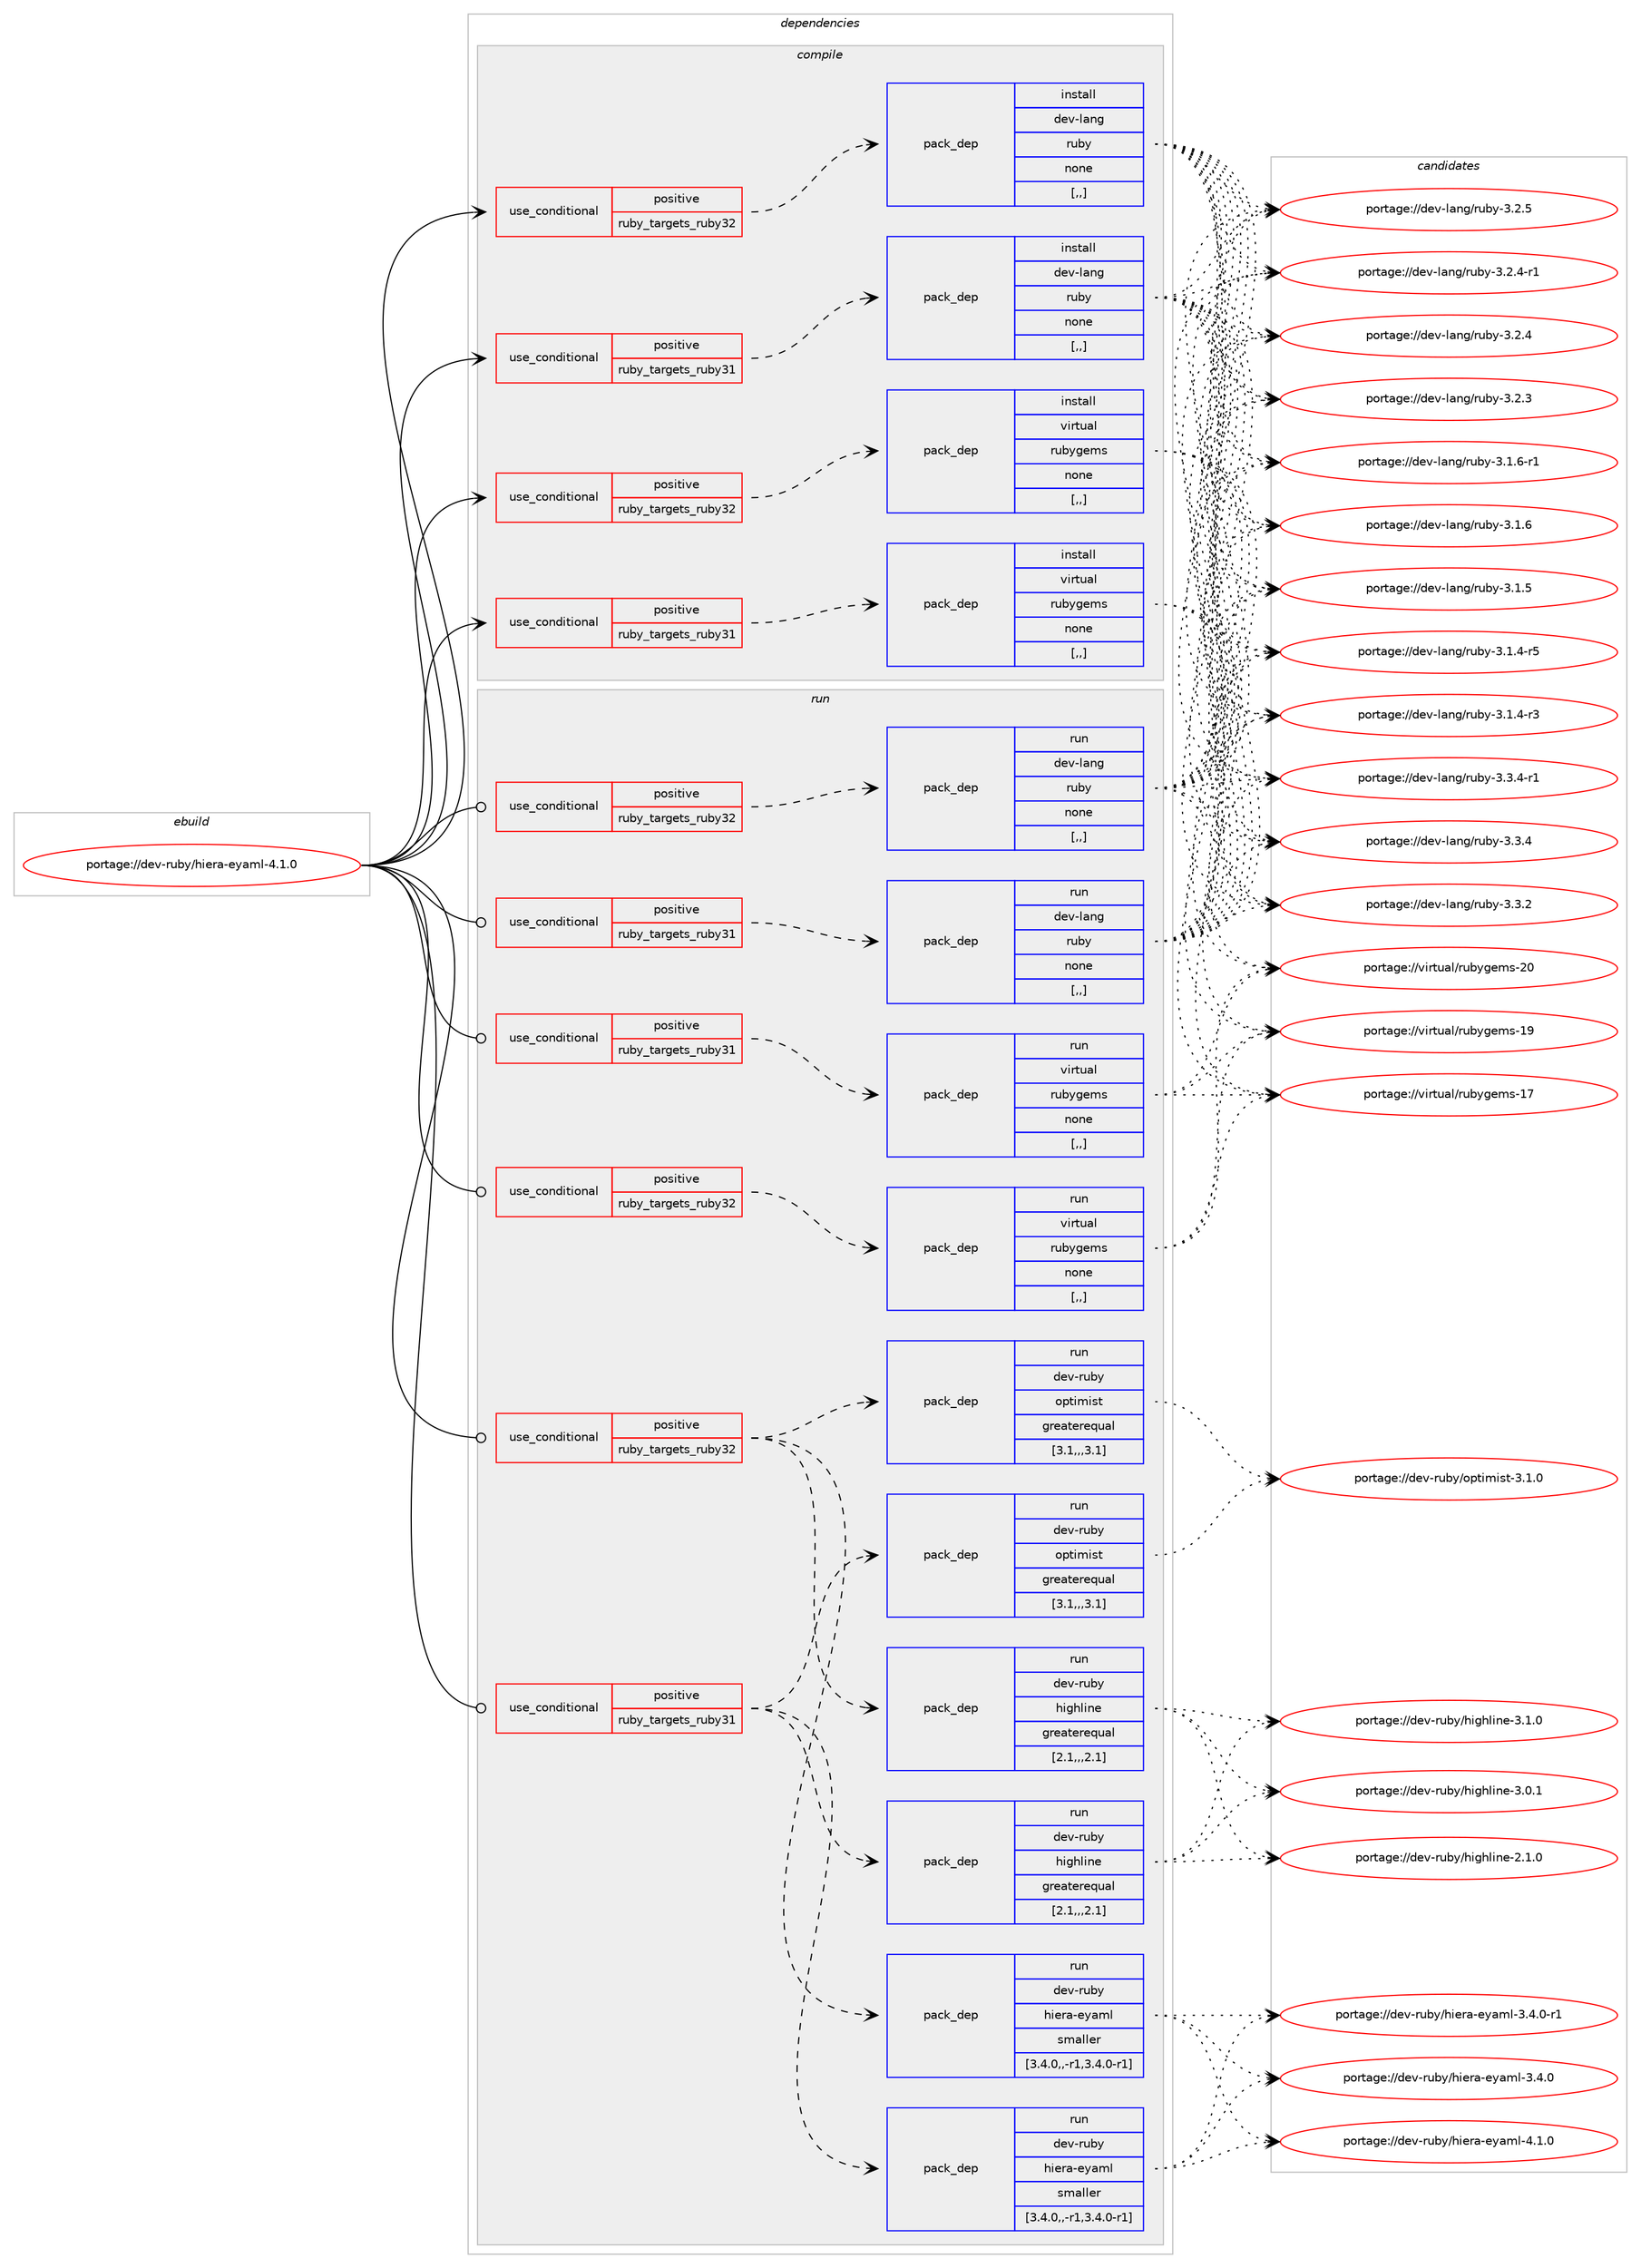 digraph prolog {

# *************
# Graph options
# *************

newrank=true;
concentrate=true;
compound=true;
graph [rankdir=LR,fontname=Helvetica,fontsize=10,ranksep=1.5];#, ranksep=2.5, nodesep=0.2];
edge  [arrowhead=vee];
node  [fontname=Helvetica,fontsize=10];

# **********
# The ebuild
# **********

subgraph cluster_leftcol {
color=gray;
label=<<i>ebuild</i>>;
id [label="portage://dev-ruby/hiera-eyaml-4.1.0", color=red, width=4, href="../dev-ruby/hiera-eyaml-4.1.0.svg"];
}

# ****************
# The dependencies
# ****************

subgraph cluster_midcol {
color=gray;
label=<<i>dependencies</i>>;
subgraph cluster_compile {
fillcolor="#eeeeee";
style=filled;
label=<<i>compile</i>>;
subgraph cond48667 {
dependency185811 [label=<<TABLE BORDER="0" CELLBORDER="1" CELLSPACING="0" CELLPADDING="4"><TR><TD ROWSPAN="3" CELLPADDING="10">use_conditional</TD></TR><TR><TD>positive</TD></TR><TR><TD>ruby_targets_ruby31</TD></TR></TABLE>>, shape=none, color=red];
subgraph pack135815 {
dependency185812 [label=<<TABLE BORDER="0" CELLBORDER="1" CELLSPACING="0" CELLPADDING="4" WIDTH="220"><TR><TD ROWSPAN="6" CELLPADDING="30">pack_dep</TD></TR><TR><TD WIDTH="110">install</TD></TR><TR><TD>dev-lang</TD></TR><TR><TD>ruby</TD></TR><TR><TD>none</TD></TR><TR><TD>[,,]</TD></TR></TABLE>>, shape=none, color=blue];
}
dependency185811:e -> dependency185812:w [weight=20,style="dashed",arrowhead="vee"];
}
id:e -> dependency185811:w [weight=20,style="solid",arrowhead="vee"];
subgraph cond48668 {
dependency185813 [label=<<TABLE BORDER="0" CELLBORDER="1" CELLSPACING="0" CELLPADDING="4"><TR><TD ROWSPAN="3" CELLPADDING="10">use_conditional</TD></TR><TR><TD>positive</TD></TR><TR><TD>ruby_targets_ruby31</TD></TR></TABLE>>, shape=none, color=red];
subgraph pack135816 {
dependency185814 [label=<<TABLE BORDER="0" CELLBORDER="1" CELLSPACING="0" CELLPADDING="4" WIDTH="220"><TR><TD ROWSPAN="6" CELLPADDING="30">pack_dep</TD></TR><TR><TD WIDTH="110">install</TD></TR><TR><TD>virtual</TD></TR><TR><TD>rubygems</TD></TR><TR><TD>none</TD></TR><TR><TD>[,,]</TD></TR></TABLE>>, shape=none, color=blue];
}
dependency185813:e -> dependency185814:w [weight=20,style="dashed",arrowhead="vee"];
}
id:e -> dependency185813:w [weight=20,style="solid",arrowhead="vee"];
subgraph cond48669 {
dependency185815 [label=<<TABLE BORDER="0" CELLBORDER="1" CELLSPACING="0" CELLPADDING="4"><TR><TD ROWSPAN="3" CELLPADDING="10">use_conditional</TD></TR><TR><TD>positive</TD></TR><TR><TD>ruby_targets_ruby32</TD></TR></TABLE>>, shape=none, color=red];
subgraph pack135817 {
dependency185816 [label=<<TABLE BORDER="0" CELLBORDER="1" CELLSPACING="0" CELLPADDING="4" WIDTH="220"><TR><TD ROWSPAN="6" CELLPADDING="30">pack_dep</TD></TR><TR><TD WIDTH="110">install</TD></TR><TR><TD>dev-lang</TD></TR><TR><TD>ruby</TD></TR><TR><TD>none</TD></TR><TR><TD>[,,]</TD></TR></TABLE>>, shape=none, color=blue];
}
dependency185815:e -> dependency185816:w [weight=20,style="dashed",arrowhead="vee"];
}
id:e -> dependency185815:w [weight=20,style="solid",arrowhead="vee"];
subgraph cond48670 {
dependency185817 [label=<<TABLE BORDER="0" CELLBORDER="1" CELLSPACING="0" CELLPADDING="4"><TR><TD ROWSPAN="3" CELLPADDING="10">use_conditional</TD></TR><TR><TD>positive</TD></TR><TR><TD>ruby_targets_ruby32</TD></TR></TABLE>>, shape=none, color=red];
subgraph pack135818 {
dependency185818 [label=<<TABLE BORDER="0" CELLBORDER="1" CELLSPACING="0" CELLPADDING="4" WIDTH="220"><TR><TD ROWSPAN="6" CELLPADDING="30">pack_dep</TD></TR><TR><TD WIDTH="110">install</TD></TR><TR><TD>virtual</TD></TR><TR><TD>rubygems</TD></TR><TR><TD>none</TD></TR><TR><TD>[,,]</TD></TR></TABLE>>, shape=none, color=blue];
}
dependency185817:e -> dependency185818:w [weight=20,style="dashed",arrowhead="vee"];
}
id:e -> dependency185817:w [weight=20,style="solid",arrowhead="vee"];
}
subgraph cluster_compileandrun {
fillcolor="#eeeeee";
style=filled;
label=<<i>compile and run</i>>;
}
subgraph cluster_run {
fillcolor="#eeeeee";
style=filled;
label=<<i>run</i>>;
subgraph cond48671 {
dependency185819 [label=<<TABLE BORDER="0" CELLBORDER="1" CELLSPACING="0" CELLPADDING="4"><TR><TD ROWSPAN="3" CELLPADDING="10">use_conditional</TD></TR><TR><TD>positive</TD></TR><TR><TD>ruby_targets_ruby31</TD></TR></TABLE>>, shape=none, color=red];
subgraph pack135819 {
dependency185820 [label=<<TABLE BORDER="0" CELLBORDER="1" CELLSPACING="0" CELLPADDING="4" WIDTH="220"><TR><TD ROWSPAN="6" CELLPADDING="30">pack_dep</TD></TR><TR><TD WIDTH="110">run</TD></TR><TR><TD>dev-lang</TD></TR><TR><TD>ruby</TD></TR><TR><TD>none</TD></TR><TR><TD>[,,]</TD></TR></TABLE>>, shape=none, color=blue];
}
dependency185819:e -> dependency185820:w [weight=20,style="dashed",arrowhead="vee"];
}
id:e -> dependency185819:w [weight=20,style="solid",arrowhead="odot"];
subgraph cond48672 {
dependency185821 [label=<<TABLE BORDER="0" CELLBORDER="1" CELLSPACING="0" CELLPADDING="4"><TR><TD ROWSPAN="3" CELLPADDING="10">use_conditional</TD></TR><TR><TD>positive</TD></TR><TR><TD>ruby_targets_ruby31</TD></TR></TABLE>>, shape=none, color=red];
subgraph pack135820 {
dependency185822 [label=<<TABLE BORDER="0" CELLBORDER="1" CELLSPACING="0" CELLPADDING="4" WIDTH="220"><TR><TD ROWSPAN="6" CELLPADDING="30">pack_dep</TD></TR><TR><TD WIDTH="110">run</TD></TR><TR><TD>dev-ruby</TD></TR><TR><TD>highline</TD></TR><TR><TD>greaterequal</TD></TR><TR><TD>[2.1,,,2.1]</TD></TR></TABLE>>, shape=none, color=blue];
}
dependency185821:e -> dependency185822:w [weight=20,style="dashed",arrowhead="vee"];
subgraph pack135821 {
dependency185823 [label=<<TABLE BORDER="0" CELLBORDER="1" CELLSPACING="0" CELLPADDING="4" WIDTH="220"><TR><TD ROWSPAN="6" CELLPADDING="30">pack_dep</TD></TR><TR><TD WIDTH="110">run</TD></TR><TR><TD>dev-ruby</TD></TR><TR><TD>optimist</TD></TR><TR><TD>greaterequal</TD></TR><TR><TD>[3.1,,,3.1]</TD></TR></TABLE>>, shape=none, color=blue];
}
dependency185821:e -> dependency185823:w [weight=20,style="dashed",arrowhead="vee"];
subgraph pack135822 {
dependency185824 [label=<<TABLE BORDER="0" CELLBORDER="1" CELLSPACING="0" CELLPADDING="4" WIDTH="220"><TR><TD ROWSPAN="6" CELLPADDING="30">pack_dep</TD></TR><TR><TD WIDTH="110">run</TD></TR><TR><TD>dev-ruby</TD></TR><TR><TD>hiera-eyaml</TD></TR><TR><TD>smaller</TD></TR><TR><TD>[3.4.0,,-r1,3.4.0-r1]</TD></TR></TABLE>>, shape=none, color=blue];
}
dependency185821:e -> dependency185824:w [weight=20,style="dashed",arrowhead="vee"];
}
id:e -> dependency185821:w [weight=20,style="solid",arrowhead="odot"];
subgraph cond48673 {
dependency185825 [label=<<TABLE BORDER="0" CELLBORDER="1" CELLSPACING="0" CELLPADDING="4"><TR><TD ROWSPAN="3" CELLPADDING="10">use_conditional</TD></TR><TR><TD>positive</TD></TR><TR><TD>ruby_targets_ruby31</TD></TR></TABLE>>, shape=none, color=red];
subgraph pack135823 {
dependency185826 [label=<<TABLE BORDER="0" CELLBORDER="1" CELLSPACING="0" CELLPADDING="4" WIDTH="220"><TR><TD ROWSPAN="6" CELLPADDING="30">pack_dep</TD></TR><TR><TD WIDTH="110">run</TD></TR><TR><TD>virtual</TD></TR><TR><TD>rubygems</TD></TR><TR><TD>none</TD></TR><TR><TD>[,,]</TD></TR></TABLE>>, shape=none, color=blue];
}
dependency185825:e -> dependency185826:w [weight=20,style="dashed",arrowhead="vee"];
}
id:e -> dependency185825:w [weight=20,style="solid",arrowhead="odot"];
subgraph cond48674 {
dependency185827 [label=<<TABLE BORDER="0" CELLBORDER="1" CELLSPACING="0" CELLPADDING="4"><TR><TD ROWSPAN="3" CELLPADDING="10">use_conditional</TD></TR><TR><TD>positive</TD></TR><TR><TD>ruby_targets_ruby32</TD></TR></TABLE>>, shape=none, color=red];
subgraph pack135824 {
dependency185828 [label=<<TABLE BORDER="0" CELLBORDER="1" CELLSPACING="0" CELLPADDING="4" WIDTH="220"><TR><TD ROWSPAN="6" CELLPADDING="30">pack_dep</TD></TR><TR><TD WIDTH="110">run</TD></TR><TR><TD>dev-lang</TD></TR><TR><TD>ruby</TD></TR><TR><TD>none</TD></TR><TR><TD>[,,]</TD></TR></TABLE>>, shape=none, color=blue];
}
dependency185827:e -> dependency185828:w [weight=20,style="dashed",arrowhead="vee"];
}
id:e -> dependency185827:w [weight=20,style="solid",arrowhead="odot"];
subgraph cond48675 {
dependency185829 [label=<<TABLE BORDER="0" CELLBORDER="1" CELLSPACING="0" CELLPADDING="4"><TR><TD ROWSPAN="3" CELLPADDING="10">use_conditional</TD></TR><TR><TD>positive</TD></TR><TR><TD>ruby_targets_ruby32</TD></TR></TABLE>>, shape=none, color=red];
subgraph pack135825 {
dependency185830 [label=<<TABLE BORDER="0" CELLBORDER="1" CELLSPACING="0" CELLPADDING="4" WIDTH="220"><TR><TD ROWSPAN="6" CELLPADDING="30">pack_dep</TD></TR><TR><TD WIDTH="110">run</TD></TR><TR><TD>dev-ruby</TD></TR><TR><TD>highline</TD></TR><TR><TD>greaterequal</TD></TR><TR><TD>[2.1,,,2.1]</TD></TR></TABLE>>, shape=none, color=blue];
}
dependency185829:e -> dependency185830:w [weight=20,style="dashed",arrowhead="vee"];
subgraph pack135826 {
dependency185831 [label=<<TABLE BORDER="0" CELLBORDER="1" CELLSPACING="0" CELLPADDING="4" WIDTH="220"><TR><TD ROWSPAN="6" CELLPADDING="30">pack_dep</TD></TR><TR><TD WIDTH="110">run</TD></TR><TR><TD>dev-ruby</TD></TR><TR><TD>optimist</TD></TR><TR><TD>greaterequal</TD></TR><TR><TD>[3.1,,,3.1]</TD></TR></TABLE>>, shape=none, color=blue];
}
dependency185829:e -> dependency185831:w [weight=20,style="dashed",arrowhead="vee"];
subgraph pack135827 {
dependency185832 [label=<<TABLE BORDER="0" CELLBORDER="1" CELLSPACING="0" CELLPADDING="4" WIDTH="220"><TR><TD ROWSPAN="6" CELLPADDING="30">pack_dep</TD></TR><TR><TD WIDTH="110">run</TD></TR><TR><TD>dev-ruby</TD></TR><TR><TD>hiera-eyaml</TD></TR><TR><TD>smaller</TD></TR><TR><TD>[3.4.0,,-r1,3.4.0-r1]</TD></TR></TABLE>>, shape=none, color=blue];
}
dependency185829:e -> dependency185832:w [weight=20,style="dashed",arrowhead="vee"];
}
id:e -> dependency185829:w [weight=20,style="solid",arrowhead="odot"];
subgraph cond48676 {
dependency185833 [label=<<TABLE BORDER="0" CELLBORDER="1" CELLSPACING="0" CELLPADDING="4"><TR><TD ROWSPAN="3" CELLPADDING="10">use_conditional</TD></TR><TR><TD>positive</TD></TR><TR><TD>ruby_targets_ruby32</TD></TR></TABLE>>, shape=none, color=red];
subgraph pack135828 {
dependency185834 [label=<<TABLE BORDER="0" CELLBORDER="1" CELLSPACING="0" CELLPADDING="4" WIDTH="220"><TR><TD ROWSPAN="6" CELLPADDING="30">pack_dep</TD></TR><TR><TD WIDTH="110">run</TD></TR><TR><TD>virtual</TD></TR><TR><TD>rubygems</TD></TR><TR><TD>none</TD></TR><TR><TD>[,,]</TD></TR></TABLE>>, shape=none, color=blue];
}
dependency185833:e -> dependency185834:w [weight=20,style="dashed",arrowhead="vee"];
}
id:e -> dependency185833:w [weight=20,style="solid",arrowhead="odot"];
}
}

# **************
# The candidates
# **************

subgraph cluster_choices {
rank=same;
color=gray;
label=<<i>candidates</i>>;

subgraph choice135815 {
color=black;
nodesep=1;
choice100101118451089711010347114117981214551465146524511449 [label="portage://dev-lang/ruby-3.3.4-r1", color=red, width=4,href="../dev-lang/ruby-3.3.4-r1.svg"];
choice10010111845108971101034711411798121455146514652 [label="portage://dev-lang/ruby-3.3.4", color=red, width=4,href="../dev-lang/ruby-3.3.4.svg"];
choice10010111845108971101034711411798121455146514650 [label="portage://dev-lang/ruby-3.3.2", color=red, width=4,href="../dev-lang/ruby-3.3.2.svg"];
choice10010111845108971101034711411798121455146504653 [label="portage://dev-lang/ruby-3.2.5", color=red, width=4,href="../dev-lang/ruby-3.2.5.svg"];
choice100101118451089711010347114117981214551465046524511449 [label="portage://dev-lang/ruby-3.2.4-r1", color=red, width=4,href="../dev-lang/ruby-3.2.4-r1.svg"];
choice10010111845108971101034711411798121455146504652 [label="portage://dev-lang/ruby-3.2.4", color=red, width=4,href="../dev-lang/ruby-3.2.4.svg"];
choice10010111845108971101034711411798121455146504651 [label="portage://dev-lang/ruby-3.2.3", color=red, width=4,href="../dev-lang/ruby-3.2.3.svg"];
choice100101118451089711010347114117981214551464946544511449 [label="portage://dev-lang/ruby-3.1.6-r1", color=red, width=4,href="../dev-lang/ruby-3.1.6-r1.svg"];
choice10010111845108971101034711411798121455146494654 [label="portage://dev-lang/ruby-3.1.6", color=red, width=4,href="../dev-lang/ruby-3.1.6.svg"];
choice10010111845108971101034711411798121455146494653 [label="portage://dev-lang/ruby-3.1.5", color=red, width=4,href="../dev-lang/ruby-3.1.5.svg"];
choice100101118451089711010347114117981214551464946524511453 [label="portage://dev-lang/ruby-3.1.4-r5", color=red, width=4,href="../dev-lang/ruby-3.1.4-r5.svg"];
choice100101118451089711010347114117981214551464946524511451 [label="portage://dev-lang/ruby-3.1.4-r3", color=red, width=4,href="../dev-lang/ruby-3.1.4-r3.svg"];
dependency185812:e -> choice100101118451089711010347114117981214551465146524511449:w [style=dotted,weight="100"];
dependency185812:e -> choice10010111845108971101034711411798121455146514652:w [style=dotted,weight="100"];
dependency185812:e -> choice10010111845108971101034711411798121455146514650:w [style=dotted,weight="100"];
dependency185812:e -> choice10010111845108971101034711411798121455146504653:w [style=dotted,weight="100"];
dependency185812:e -> choice100101118451089711010347114117981214551465046524511449:w [style=dotted,weight="100"];
dependency185812:e -> choice10010111845108971101034711411798121455146504652:w [style=dotted,weight="100"];
dependency185812:e -> choice10010111845108971101034711411798121455146504651:w [style=dotted,weight="100"];
dependency185812:e -> choice100101118451089711010347114117981214551464946544511449:w [style=dotted,weight="100"];
dependency185812:e -> choice10010111845108971101034711411798121455146494654:w [style=dotted,weight="100"];
dependency185812:e -> choice10010111845108971101034711411798121455146494653:w [style=dotted,weight="100"];
dependency185812:e -> choice100101118451089711010347114117981214551464946524511453:w [style=dotted,weight="100"];
dependency185812:e -> choice100101118451089711010347114117981214551464946524511451:w [style=dotted,weight="100"];
}
subgraph choice135816 {
color=black;
nodesep=1;
choice118105114116117971084711411798121103101109115455048 [label="portage://virtual/rubygems-20", color=red, width=4,href="../virtual/rubygems-20.svg"];
choice118105114116117971084711411798121103101109115454957 [label="portage://virtual/rubygems-19", color=red, width=4,href="../virtual/rubygems-19.svg"];
choice118105114116117971084711411798121103101109115454955 [label="portage://virtual/rubygems-17", color=red, width=4,href="../virtual/rubygems-17.svg"];
dependency185814:e -> choice118105114116117971084711411798121103101109115455048:w [style=dotted,weight="100"];
dependency185814:e -> choice118105114116117971084711411798121103101109115454957:w [style=dotted,weight="100"];
dependency185814:e -> choice118105114116117971084711411798121103101109115454955:w [style=dotted,weight="100"];
}
subgraph choice135817 {
color=black;
nodesep=1;
choice100101118451089711010347114117981214551465146524511449 [label="portage://dev-lang/ruby-3.3.4-r1", color=red, width=4,href="../dev-lang/ruby-3.3.4-r1.svg"];
choice10010111845108971101034711411798121455146514652 [label="portage://dev-lang/ruby-3.3.4", color=red, width=4,href="../dev-lang/ruby-3.3.4.svg"];
choice10010111845108971101034711411798121455146514650 [label="portage://dev-lang/ruby-3.3.2", color=red, width=4,href="../dev-lang/ruby-3.3.2.svg"];
choice10010111845108971101034711411798121455146504653 [label="portage://dev-lang/ruby-3.2.5", color=red, width=4,href="../dev-lang/ruby-3.2.5.svg"];
choice100101118451089711010347114117981214551465046524511449 [label="portage://dev-lang/ruby-3.2.4-r1", color=red, width=4,href="../dev-lang/ruby-3.2.4-r1.svg"];
choice10010111845108971101034711411798121455146504652 [label="portage://dev-lang/ruby-3.2.4", color=red, width=4,href="../dev-lang/ruby-3.2.4.svg"];
choice10010111845108971101034711411798121455146504651 [label="portage://dev-lang/ruby-3.2.3", color=red, width=4,href="../dev-lang/ruby-3.2.3.svg"];
choice100101118451089711010347114117981214551464946544511449 [label="portage://dev-lang/ruby-3.1.6-r1", color=red, width=4,href="../dev-lang/ruby-3.1.6-r1.svg"];
choice10010111845108971101034711411798121455146494654 [label="portage://dev-lang/ruby-3.1.6", color=red, width=4,href="../dev-lang/ruby-3.1.6.svg"];
choice10010111845108971101034711411798121455146494653 [label="portage://dev-lang/ruby-3.1.5", color=red, width=4,href="../dev-lang/ruby-3.1.5.svg"];
choice100101118451089711010347114117981214551464946524511453 [label="portage://dev-lang/ruby-3.1.4-r5", color=red, width=4,href="../dev-lang/ruby-3.1.4-r5.svg"];
choice100101118451089711010347114117981214551464946524511451 [label="portage://dev-lang/ruby-3.1.4-r3", color=red, width=4,href="../dev-lang/ruby-3.1.4-r3.svg"];
dependency185816:e -> choice100101118451089711010347114117981214551465146524511449:w [style=dotted,weight="100"];
dependency185816:e -> choice10010111845108971101034711411798121455146514652:w [style=dotted,weight="100"];
dependency185816:e -> choice10010111845108971101034711411798121455146514650:w [style=dotted,weight="100"];
dependency185816:e -> choice10010111845108971101034711411798121455146504653:w [style=dotted,weight="100"];
dependency185816:e -> choice100101118451089711010347114117981214551465046524511449:w [style=dotted,weight="100"];
dependency185816:e -> choice10010111845108971101034711411798121455146504652:w [style=dotted,weight="100"];
dependency185816:e -> choice10010111845108971101034711411798121455146504651:w [style=dotted,weight="100"];
dependency185816:e -> choice100101118451089711010347114117981214551464946544511449:w [style=dotted,weight="100"];
dependency185816:e -> choice10010111845108971101034711411798121455146494654:w [style=dotted,weight="100"];
dependency185816:e -> choice10010111845108971101034711411798121455146494653:w [style=dotted,weight="100"];
dependency185816:e -> choice100101118451089711010347114117981214551464946524511453:w [style=dotted,weight="100"];
dependency185816:e -> choice100101118451089711010347114117981214551464946524511451:w [style=dotted,weight="100"];
}
subgraph choice135818 {
color=black;
nodesep=1;
choice118105114116117971084711411798121103101109115455048 [label="portage://virtual/rubygems-20", color=red, width=4,href="../virtual/rubygems-20.svg"];
choice118105114116117971084711411798121103101109115454957 [label="portage://virtual/rubygems-19", color=red, width=4,href="../virtual/rubygems-19.svg"];
choice118105114116117971084711411798121103101109115454955 [label="portage://virtual/rubygems-17", color=red, width=4,href="../virtual/rubygems-17.svg"];
dependency185818:e -> choice118105114116117971084711411798121103101109115455048:w [style=dotted,weight="100"];
dependency185818:e -> choice118105114116117971084711411798121103101109115454957:w [style=dotted,weight="100"];
dependency185818:e -> choice118105114116117971084711411798121103101109115454955:w [style=dotted,weight="100"];
}
subgraph choice135819 {
color=black;
nodesep=1;
choice100101118451089711010347114117981214551465146524511449 [label="portage://dev-lang/ruby-3.3.4-r1", color=red, width=4,href="../dev-lang/ruby-3.3.4-r1.svg"];
choice10010111845108971101034711411798121455146514652 [label="portage://dev-lang/ruby-3.3.4", color=red, width=4,href="../dev-lang/ruby-3.3.4.svg"];
choice10010111845108971101034711411798121455146514650 [label="portage://dev-lang/ruby-3.3.2", color=red, width=4,href="../dev-lang/ruby-3.3.2.svg"];
choice10010111845108971101034711411798121455146504653 [label="portage://dev-lang/ruby-3.2.5", color=red, width=4,href="../dev-lang/ruby-3.2.5.svg"];
choice100101118451089711010347114117981214551465046524511449 [label="portage://dev-lang/ruby-3.2.4-r1", color=red, width=4,href="../dev-lang/ruby-3.2.4-r1.svg"];
choice10010111845108971101034711411798121455146504652 [label="portage://dev-lang/ruby-3.2.4", color=red, width=4,href="../dev-lang/ruby-3.2.4.svg"];
choice10010111845108971101034711411798121455146504651 [label="portage://dev-lang/ruby-3.2.3", color=red, width=4,href="../dev-lang/ruby-3.2.3.svg"];
choice100101118451089711010347114117981214551464946544511449 [label="portage://dev-lang/ruby-3.1.6-r1", color=red, width=4,href="../dev-lang/ruby-3.1.6-r1.svg"];
choice10010111845108971101034711411798121455146494654 [label="portage://dev-lang/ruby-3.1.6", color=red, width=4,href="../dev-lang/ruby-3.1.6.svg"];
choice10010111845108971101034711411798121455146494653 [label="portage://dev-lang/ruby-3.1.5", color=red, width=4,href="../dev-lang/ruby-3.1.5.svg"];
choice100101118451089711010347114117981214551464946524511453 [label="portage://dev-lang/ruby-3.1.4-r5", color=red, width=4,href="../dev-lang/ruby-3.1.4-r5.svg"];
choice100101118451089711010347114117981214551464946524511451 [label="portage://dev-lang/ruby-3.1.4-r3", color=red, width=4,href="../dev-lang/ruby-3.1.4-r3.svg"];
dependency185820:e -> choice100101118451089711010347114117981214551465146524511449:w [style=dotted,weight="100"];
dependency185820:e -> choice10010111845108971101034711411798121455146514652:w [style=dotted,weight="100"];
dependency185820:e -> choice10010111845108971101034711411798121455146514650:w [style=dotted,weight="100"];
dependency185820:e -> choice10010111845108971101034711411798121455146504653:w [style=dotted,weight="100"];
dependency185820:e -> choice100101118451089711010347114117981214551465046524511449:w [style=dotted,weight="100"];
dependency185820:e -> choice10010111845108971101034711411798121455146504652:w [style=dotted,weight="100"];
dependency185820:e -> choice10010111845108971101034711411798121455146504651:w [style=dotted,weight="100"];
dependency185820:e -> choice100101118451089711010347114117981214551464946544511449:w [style=dotted,weight="100"];
dependency185820:e -> choice10010111845108971101034711411798121455146494654:w [style=dotted,weight="100"];
dependency185820:e -> choice10010111845108971101034711411798121455146494653:w [style=dotted,weight="100"];
dependency185820:e -> choice100101118451089711010347114117981214551464946524511453:w [style=dotted,weight="100"];
dependency185820:e -> choice100101118451089711010347114117981214551464946524511451:w [style=dotted,weight="100"];
}
subgraph choice135820 {
color=black;
nodesep=1;
choice100101118451141179812147104105103104108105110101455146494648 [label="portage://dev-ruby/highline-3.1.0", color=red, width=4,href="../dev-ruby/highline-3.1.0.svg"];
choice100101118451141179812147104105103104108105110101455146484649 [label="portage://dev-ruby/highline-3.0.1", color=red, width=4,href="../dev-ruby/highline-3.0.1.svg"];
choice100101118451141179812147104105103104108105110101455046494648 [label="portage://dev-ruby/highline-2.1.0", color=red, width=4,href="../dev-ruby/highline-2.1.0.svg"];
dependency185822:e -> choice100101118451141179812147104105103104108105110101455146494648:w [style=dotted,weight="100"];
dependency185822:e -> choice100101118451141179812147104105103104108105110101455146484649:w [style=dotted,weight="100"];
dependency185822:e -> choice100101118451141179812147104105103104108105110101455046494648:w [style=dotted,weight="100"];
}
subgraph choice135821 {
color=black;
nodesep=1;
choice100101118451141179812147111112116105109105115116455146494648 [label="portage://dev-ruby/optimist-3.1.0", color=red, width=4,href="../dev-ruby/optimist-3.1.0.svg"];
dependency185823:e -> choice100101118451141179812147111112116105109105115116455146494648:w [style=dotted,weight="100"];
}
subgraph choice135822 {
color=black;
nodesep=1;
choice100101118451141179812147104105101114974510112197109108455246494648 [label="portage://dev-ruby/hiera-eyaml-4.1.0", color=red, width=4,href="../dev-ruby/hiera-eyaml-4.1.0.svg"];
choice1001011184511411798121471041051011149745101121971091084551465246484511449 [label="portage://dev-ruby/hiera-eyaml-3.4.0-r1", color=red, width=4,href="../dev-ruby/hiera-eyaml-3.4.0-r1.svg"];
choice100101118451141179812147104105101114974510112197109108455146524648 [label="portage://dev-ruby/hiera-eyaml-3.4.0", color=red, width=4,href="../dev-ruby/hiera-eyaml-3.4.0.svg"];
dependency185824:e -> choice100101118451141179812147104105101114974510112197109108455246494648:w [style=dotted,weight="100"];
dependency185824:e -> choice1001011184511411798121471041051011149745101121971091084551465246484511449:w [style=dotted,weight="100"];
dependency185824:e -> choice100101118451141179812147104105101114974510112197109108455146524648:w [style=dotted,weight="100"];
}
subgraph choice135823 {
color=black;
nodesep=1;
choice118105114116117971084711411798121103101109115455048 [label="portage://virtual/rubygems-20", color=red, width=4,href="../virtual/rubygems-20.svg"];
choice118105114116117971084711411798121103101109115454957 [label="portage://virtual/rubygems-19", color=red, width=4,href="../virtual/rubygems-19.svg"];
choice118105114116117971084711411798121103101109115454955 [label="portage://virtual/rubygems-17", color=red, width=4,href="../virtual/rubygems-17.svg"];
dependency185826:e -> choice118105114116117971084711411798121103101109115455048:w [style=dotted,weight="100"];
dependency185826:e -> choice118105114116117971084711411798121103101109115454957:w [style=dotted,weight="100"];
dependency185826:e -> choice118105114116117971084711411798121103101109115454955:w [style=dotted,weight="100"];
}
subgraph choice135824 {
color=black;
nodesep=1;
choice100101118451089711010347114117981214551465146524511449 [label="portage://dev-lang/ruby-3.3.4-r1", color=red, width=4,href="../dev-lang/ruby-3.3.4-r1.svg"];
choice10010111845108971101034711411798121455146514652 [label="portage://dev-lang/ruby-3.3.4", color=red, width=4,href="../dev-lang/ruby-3.3.4.svg"];
choice10010111845108971101034711411798121455146514650 [label="portage://dev-lang/ruby-3.3.2", color=red, width=4,href="../dev-lang/ruby-3.3.2.svg"];
choice10010111845108971101034711411798121455146504653 [label="portage://dev-lang/ruby-3.2.5", color=red, width=4,href="../dev-lang/ruby-3.2.5.svg"];
choice100101118451089711010347114117981214551465046524511449 [label="portage://dev-lang/ruby-3.2.4-r1", color=red, width=4,href="../dev-lang/ruby-3.2.4-r1.svg"];
choice10010111845108971101034711411798121455146504652 [label="portage://dev-lang/ruby-3.2.4", color=red, width=4,href="../dev-lang/ruby-3.2.4.svg"];
choice10010111845108971101034711411798121455146504651 [label="portage://dev-lang/ruby-3.2.3", color=red, width=4,href="../dev-lang/ruby-3.2.3.svg"];
choice100101118451089711010347114117981214551464946544511449 [label="portage://dev-lang/ruby-3.1.6-r1", color=red, width=4,href="../dev-lang/ruby-3.1.6-r1.svg"];
choice10010111845108971101034711411798121455146494654 [label="portage://dev-lang/ruby-3.1.6", color=red, width=4,href="../dev-lang/ruby-3.1.6.svg"];
choice10010111845108971101034711411798121455146494653 [label="portage://dev-lang/ruby-3.1.5", color=red, width=4,href="../dev-lang/ruby-3.1.5.svg"];
choice100101118451089711010347114117981214551464946524511453 [label="portage://dev-lang/ruby-3.1.4-r5", color=red, width=4,href="../dev-lang/ruby-3.1.4-r5.svg"];
choice100101118451089711010347114117981214551464946524511451 [label="portage://dev-lang/ruby-3.1.4-r3", color=red, width=4,href="../dev-lang/ruby-3.1.4-r3.svg"];
dependency185828:e -> choice100101118451089711010347114117981214551465146524511449:w [style=dotted,weight="100"];
dependency185828:e -> choice10010111845108971101034711411798121455146514652:w [style=dotted,weight="100"];
dependency185828:e -> choice10010111845108971101034711411798121455146514650:w [style=dotted,weight="100"];
dependency185828:e -> choice10010111845108971101034711411798121455146504653:w [style=dotted,weight="100"];
dependency185828:e -> choice100101118451089711010347114117981214551465046524511449:w [style=dotted,weight="100"];
dependency185828:e -> choice10010111845108971101034711411798121455146504652:w [style=dotted,weight="100"];
dependency185828:e -> choice10010111845108971101034711411798121455146504651:w [style=dotted,weight="100"];
dependency185828:e -> choice100101118451089711010347114117981214551464946544511449:w [style=dotted,weight="100"];
dependency185828:e -> choice10010111845108971101034711411798121455146494654:w [style=dotted,weight="100"];
dependency185828:e -> choice10010111845108971101034711411798121455146494653:w [style=dotted,weight="100"];
dependency185828:e -> choice100101118451089711010347114117981214551464946524511453:w [style=dotted,weight="100"];
dependency185828:e -> choice100101118451089711010347114117981214551464946524511451:w [style=dotted,weight="100"];
}
subgraph choice135825 {
color=black;
nodesep=1;
choice100101118451141179812147104105103104108105110101455146494648 [label="portage://dev-ruby/highline-3.1.0", color=red, width=4,href="../dev-ruby/highline-3.1.0.svg"];
choice100101118451141179812147104105103104108105110101455146484649 [label="portage://dev-ruby/highline-3.0.1", color=red, width=4,href="../dev-ruby/highline-3.0.1.svg"];
choice100101118451141179812147104105103104108105110101455046494648 [label="portage://dev-ruby/highline-2.1.0", color=red, width=4,href="../dev-ruby/highline-2.1.0.svg"];
dependency185830:e -> choice100101118451141179812147104105103104108105110101455146494648:w [style=dotted,weight="100"];
dependency185830:e -> choice100101118451141179812147104105103104108105110101455146484649:w [style=dotted,weight="100"];
dependency185830:e -> choice100101118451141179812147104105103104108105110101455046494648:w [style=dotted,weight="100"];
}
subgraph choice135826 {
color=black;
nodesep=1;
choice100101118451141179812147111112116105109105115116455146494648 [label="portage://dev-ruby/optimist-3.1.0", color=red, width=4,href="../dev-ruby/optimist-3.1.0.svg"];
dependency185831:e -> choice100101118451141179812147111112116105109105115116455146494648:w [style=dotted,weight="100"];
}
subgraph choice135827 {
color=black;
nodesep=1;
choice100101118451141179812147104105101114974510112197109108455246494648 [label="portage://dev-ruby/hiera-eyaml-4.1.0", color=red, width=4,href="../dev-ruby/hiera-eyaml-4.1.0.svg"];
choice1001011184511411798121471041051011149745101121971091084551465246484511449 [label="portage://dev-ruby/hiera-eyaml-3.4.0-r1", color=red, width=4,href="../dev-ruby/hiera-eyaml-3.4.0-r1.svg"];
choice100101118451141179812147104105101114974510112197109108455146524648 [label="portage://dev-ruby/hiera-eyaml-3.4.0", color=red, width=4,href="../dev-ruby/hiera-eyaml-3.4.0.svg"];
dependency185832:e -> choice100101118451141179812147104105101114974510112197109108455246494648:w [style=dotted,weight="100"];
dependency185832:e -> choice1001011184511411798121471041051011149745101121971091084551465246484511449:w [style=dotted,weight="100"];
dependency185832:e -> choice100101118451141179812147104105101114974510112197109108455146524648:w [style=dotted,weight="100"];
}
subgraph choice135828 {
color=black;
nodesep=1;
choice118105114116117971084711411798121103101109115455048 [label="portage://virtual/rubygems-20", color=red, width=4,href="../virtual/rubygems-20.svg"];
choice118105114116117971084711411798121103101109115454957 [label="portage://virtual/rubygems-19", color=red, width=4,href="../virtual/rubygems-19.svg"];
choice118105114116117971084711411798121103101109115454955 [label="portage://virtual/rubygems-17", color=red, width=4,href="../virtual/rubygems-17.svg"];
dependency185834:e -> choice118105114116117971084711411798121103101109115455048:w [style=dotted,weight="100"];
dependency185834:e -> choice118105114116117971084711411798121103101109115454957:w [style=dotted,weight="100"];
dependency185834:e -> choice118105114116117971084711411798121103101109115454955:w [style=dotted,weight="100"];
}
}

}
